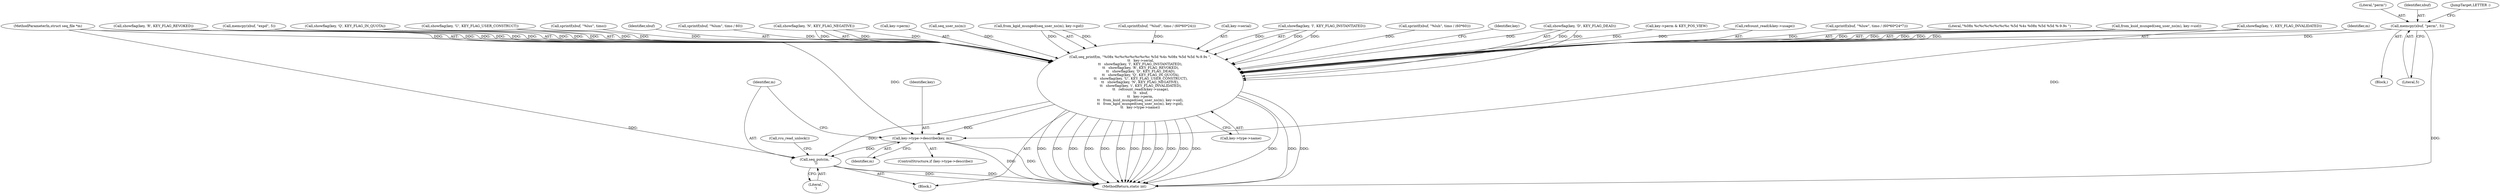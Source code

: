 digraph "0_linux_363b02dab09b3226f3bd1420dad9c72b79a42a76_12@API" {
"1000172" [label="(Call,memcpy(xbuf, \"perm\", 5))"];
"1000274" [label="(Call,seq_printf(m, \"%08x %c%c%c%c%c%c%c %5d %4s %08x %5d %5d %-9.9s \",\n \t\t   key->serial,\n\t\t   showflag(key, 'I', KEY_FLAG_INSTANTIATED),\n \t\t   showflag(key, 'R', KEY_FLAG_REVOKED),\n \t\t   showflag(key, 'D', KEY_FLAG_DEAD),\n \t\t   showflag(key, 'Q', KEY_FLAG_IN_QUOTA),\n \t\t   showflag(key, 'U', KEY_FLAG_USER_CONSTRUCT),\n\t\t   showflag(key, 'N', KEY_FLAG_NEGATIVE),\n \t\t   showflag(key, 'i', KEY_FLAG_INVALIDATED),\n \t\t   refcount_read(&key->usage),\n \t\t   xbuf,\n\t\t   key->perm,\n\t\t   from_kuid_munged(seq_user_ns(m), key->uid),\n\t\t   from_kgid_munged(seq_user_ns(m), key->gid),\n\t\t   key->type->name))"];
"1000340" [label="(Call,key->type->describe(key, m))"];
"1000343" [label="(Call,seq_putc(m, '\n'))"];
"1000341" [label="(Identifier,key)"];
"1000275" [label="(Identifier,m)"];
"1000284" [label="(Call,showflag(key, 'R', KEY_FLAG_REVOKED))"];
"1000329" [label="(Call,key->type->name)"];
"1000174" [label="(Literal,\"perm\")"];
"1000186" [label="(Call,memcpy(xbuf, \"expd\", 5))"];
"1000292" [label="(Call,showflag(key, 'Q', KEY_FLAG_IN_QUOTA))"];
"1000296" [label="(Call,showflag(key, 'U', KEY_FLAG_USER_CONSTRUCT))"];
"1000173" [label="(Identifier,xbuf)"];
"1000344" [label="(Identifier,m)"];
"1000342" [label="(Identifier,m)"];
"1000205" [label="(Call,sprintf(xbuf, \"%lus\", timo))"];
"1000313" [label="(Identifier,xbuf)"];
"1000334" [label="(ControlStructure,if (key->type->describe))"];
"1000216" [label="(Call,sprintf(xbuf, \"%lum\", timo / 60))"];
"1000300" [label="(Call,showflag(key, 'N', KEY_FLAG_NEGATIVE))"];
"1000314" [label="(Call,key->perm)"];
"1000324" [label="(Call,seq_user_ns(m))"];
"1000175" [label="(Literal,5)"];
"1000323" [label="(Call,from_kgid_munged(seq_user_ns(m), key->gid))"];
"1000250" [label="(Call,sprintf(xbuf, \"%lud\", timo / (60*60*24)))"];
"1000277" [label="(Call,key->serial)"];
"1000172" [label="(Call,memcpy(xbuf, \"perm\", 5))"];
"1000280" [label="(Call,showflag(key, 'I', KEY_FLAG_INSTANTIATED))"];
"1000340" [label="(Call,key->type->describe(key, m))"];
"1000106" [label="(Block,)"];
"1000231" [label="(Call,sprintf(xbuf, \"%luh\", timo / (60*60)))"];
"1000274" [label="(Call,seq_printf(m, \"%08x %c%c%c%c%c%c%c %5d %4s %08x %5d %5d %-9.9s \",\n \t\t   key->serial,\n\t\t   showflag(key, 'I', KEY_FLAG_INSTANTIATED),\n \t\t   showflag(key, 'R', KEY_FLAG_REVOKED),\n \t\t   showflag(key, 'D', KEY_FLAG_DEAD),\n \t\t   showflag(key, 'Q', KEY_FLAG_IN_QUOTA),\n \t\t   showflag(key, 'U', KEY_FLAG_USER_CONSTRUCT),\n\t\t   showflag(key, 'N', KEY_FLAG_NEGATIVE),\n \t\t   showflag(key, 'i', KEY_FLAG_INVALIDATED),\n \t\t   refcount_read(&key->usage),\n \t\t   xbuf,\n\t\t   key->perm,\n\t\t   from_kuid_munged(seq_user_ns(m), key->uid),\n\t\t   from_kgid_munged(seq_user_ns(m), key->gid),\n\t\t   key->type->name))"];
"1000337" [label="(Identifier,key)"];
"1000273" [label="(JumpTarget,LETTER :)"];
"1000288" [label="(Call,showflag(key, 'D', KEY_FLAG_DEAD))"];
"1000346" [label="(Call,rcu_read_unlock())"];
"1000124" [label="(Call,key->perm & KEY_POS_VIEW)"];
"1000308" [label="(Call,refcount_read(&key->usage))"];
"1000345" [label="(Literal,'\n')"];
"1000304" [label="(Call,showflag(key, 'i', KEY_FLAG_INVALIDATED))"];
"1000349" [label="(MethodReturn,static int)"];
"1000104" [label="(MethodParameterIn,struct seq_file *m)"];
"1000261" [label="(Call,sprintf(xbuf, \"%luw\", timo / (60*60*24*7)))"];
"1000276" [label="(Literal,\"%08x %c%c%c%c%c%c%c %5d %4s %08x %5d %5d %-9.9s \")"];
"1000317" [label="(Call,from_kuid_munged(seq_user_ns(m), key->uid))"];
"1000171" [label="(Block,)"];
"1000343" [label="(Call,seq_putc(m, '\n'))"];
"1000172" -> "1000171"  [label="AST: "];
"1000172" -> "1000175"  [label="CFG: "];
"1000173" -> "1000172"  [label="AST: "];
"1000174" -> "1000172"  [label="AST: "];
"1000175" -> "1000172"  [label="AST: "];
"1000273" -> "1000172"  [label="CFG: "];
"1000172" -> "1000349"  [label="DDG: "];
"1000172" -> "1000274"  [label="DDG: "];
"1000274" -> "1000106"  [label="AST: "];
"1000274" -> "1000329"  [label="CFG: "];
"1000275" -> "1000274"  [label="AST: "];
"1000276" -> "1000274"  [label="AST: "];
"1000277" -> "1000274"  [label="AST: "];
"1000280" -> "1000274"  [label="AST: "];
"1000284" -> "1000274"  [label="AST: "];
"1000288" -> "1000274"  [label="AST: "];
"1000292" -> "1000274"  [label="AST: "];
"1000296" -> "1000274"  [label="AST: "];
"1000300" -> "1000274"  [label="AST: "];
"1000304" -> "1000274"  [label="AST: "];
"1000308" -> "1000274"  [label="AST: "];
"1000313" -> "1000274"  [label="AST: "];
"1000314" -> "1000274"  [label="AST: "];
"1000317" -> "1000274"  [label="AST: "];
"1000323" -> "1000274"  [label="AST: "];
"1000329" -> "1000274"  [label="AST: "];
"1000337" -> "1000274"  [label="CFG: "];
"1000274" -> "1000349"  [label="DDG: "];
"1000274" -> "1000349"  [label="DDG: "];
"1000274" -> "1000349"  [label="DDG: "];
"1000274" -> "1000349"  [label="DDG: "];
"1000274" -> "1000349"  [label="DDG: "];
"1000274" -> "1000349"  [label="DDG: "];
"1000274" -> "1000349"  [label="DDG: "];
"1000274" -> "1000349"  [label="DDG: "];
"1000274" -> "1000349"  [label="DDG: "];
"1000274" -> "1000349"  [label="DDG: "];
"1000274" -> "1000349"  [label="DDG: "];
"1000274" -> "1000349"  [label="DDG: "];
"1000274" -> "1000349"  [label="DDG: "];
"1000274" -> "1000349"  [label="DDG: "];
"1000274" -> "1000349"  [label="DDG: "];
"1000324" -> "1000274"  [label="DDG: "];
"1000104" -> "1000274"  [label="DDG: "];
"1000280" -> "1000274"  [label="DDG: "];
"1000280" -> "1000274"  [label="DDG: "];
"1000280" -> "1000274"  [label="DDG: "];
"1000284" -> "1000274"  [label="DDG: "];
"1000284" -> "1000274"  [label="DDG: "];
"1000284" -> "1000274"  [label="DDG: "];
"1000288" -> "1000274"  [label="DDG: "];
"1000288" -> "1000274"  [label="DDG: "];
"1000288" -> "1000274"  [label="DDG: "];
"1000292" -> "1000274"  [label="DDG: "];
"1000292" -> "1000274"  [label="DDG: "];
"1000292" -> "1000274"  [label="DDG: "];
"1000296" -> "1000274"  [label="DDG: "];
"1000296" -> "1000274"  [label="DDG: "];
"1000296" -> "1000274"  [label="DDG: "];
"1000300" -> "1000274"  [label="DDG: "];
"1000300" -> "1000274"  [label="DDG: "];
"1000300" -> "1000274"  [label="DDG: "];
"1000304" -> "1000274"  [label="DDG: "];
"1000304" -> "1000274"  [label="DDG: "];
"1000304" -> "1000274"  [label="DDG: "];
"1000308" -> "1000274"  [label="DDG: "];
"1000186" -> "1000274"  [label="DDG: "];
"1000250" -> "1000274"  [label="DDG: "];
"1000216" -> "1000274"  [label="DDG: "];
"1000205" -> "1000274"  [label="DDG: "];
"1000261" -> "1000274"  [label="DDG: "];
"1000231" -> "1000274"  [label="DDG: "];
"1000124" -> "1000274"  [label="DDG: "];
"1000317" -> "1000274"  [label="DDG: "];
"1000317" -> "1000274"  [label="DDG: "];
"1000323" -> "1000274"  [label="DDG: "];
"1000323" -> "1000274"  [label="DDG: "];
"1000274" -> "1000340"  [label="DDG: "];
"1000274" -> "1000343"  [label="DDG: "];
"1000340" -> "1000334"  [label="AST: "];
"1000340" -> "1000342"  [label="CFG: "];
"1000341" -> "1000340"  [label="AST: "];
"1000342" -> "1000340"  [label="AST: "];
"1000344" -> "1000340"  [label="CFG: "];
"1000340" -> "1000349"  [label="DDG: "];
"1000340" -> "1000349"  [label="DDG: "];
"1000304" -> "1000340"  [label="DDG: "];
"1000104" -> "1000340"  [label="DDG: "];
"1000340" -> "1000343"  [label="DDG: "];
"1000343" -> "1000106"  [label="AST: "];
"1000343" -> "1000345"  [label="CFG: "];
"1000344" -> "1000343"  [label="AST: "];
"1000345" -> "1000343"  [label="AST: "];
"1000346" -> "1000343"  [label="CFG: "];
"1000343" -> "1000349"  [label="DDG: "];
"1000343" -> "1000349"  [label="DDG: "];
"1000104" -> "1000343"  [label="DDG: "];
}
